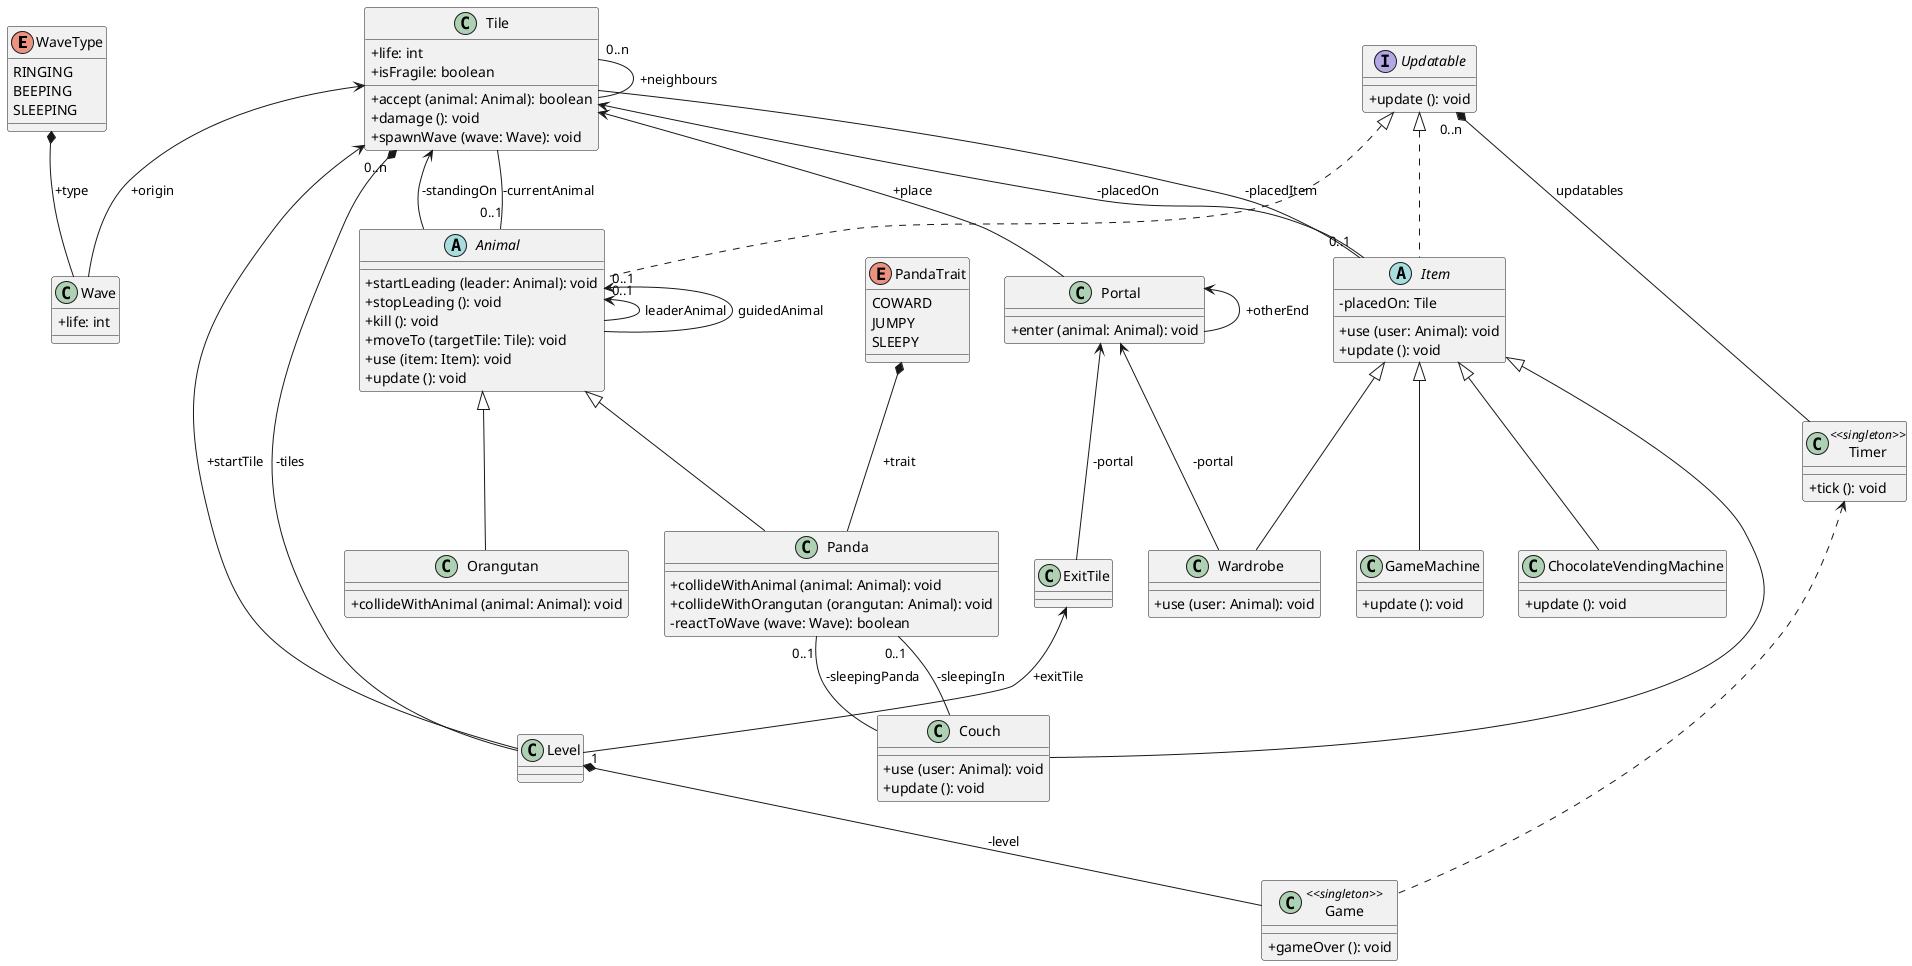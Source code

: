 @startuml

skinparam classAttributeIconSize 0
skinparam guillemet false

' =====
' Enums
' =====

enum WaveType {
    RINGING
    BEEPING
    SLEEPING
}

enum PandaTrait {
    COWARD
    JUMPY
    SLEEPY
}

' ==========
' Interfaces
' ==========

interface Updatable {
    +update (): void
}

' =======
' Classes
' =======

class Timer <<singleton>> {
    +tick (): void
}

class Game <<singleton>> {
    +gameOver (): void
}

class Level {
}

class Tile {
    +life: int
    +isFragile: boolean
    +accept (animal: Animal): boolean
    +damage (): void
    +spawnWave (wave: Wave): void
}

class ExitTile {
}

abstract class Animal {
    +startLeading (leader: Animal): void
    +stopLeading (): void
    +kill (): void
    +moveTo (targetTile: Tile): void
    +use (item: Item): void
    +update (): void
}

abstract class Item {
    -placedOn: Tile
    +use (user: Animal): void
    +update (): void
}

class Panda {
    +collideWithAnimal (animal: Animal): void
    +collideWithOrangutan (orangutan: Animal): void
    -reactToWave (wave: Wave): boolean
}

class Orangutan {
    +collideWithAnimal (animal: Animal): void
}

class Couch {
    +use (user: Animal): void
    +update (): void
}

class GameMachine {
    +update (): void
}

class ChocolateVendingMachine {
    +update (): void
}

class Wardrobe {
    +use (user: Animal): void
}

class Portal {
    +enter (animal: Animal): void
}

class Wave {
    +life: int
}

' ===========
' Inheritance
' ===========

Updatable <|.. Animal
Updatable <|.. Item

Animal <|-- Panda
Animal <|-- Orangutan

Item <|-- Couch
Item <|-- GameMachine
Item <|-- ChocolateVendingMachine
Item <|-- Wardrobe

' ============
' Compositions
' ============

Updatable "0..n" *-- Timer : updatables
Tile "0..n" *-- Level : -tiles
Level "1" *-- Game: -level
WaveType *-- Wave : +type
PandaTrait *-- Panda : +trait

' ============
' Associations
' ============

Tile "0..n" -- Tile : +neighbours

Tile <-- Animal : -standingOn
Animal "0..1" -- Tile : -currentAnimal

Animal "0..1" <-- Animal : leaderAnimal
Animal "0..1" <-- Animal : guidedAnimal

Tile <-- Item : -placedOn
Item "0..1" -- Tile : -placedItem

Panda "0..1" -- Couch : -sleepingPanda
Couch -- "0..1" Panda : -sleepingIn

Tile <-- Wave : +origin

Portal <-- Portal : +otherEnd
Tile <-- Portal : +place

Portal <-- ExitTile : -portal
Portal <-- Wardrobe : -portal

Timer <.. Game

Tile <-- Level : +startTile
ExitTile <-- Level : +exitTile

@enduml